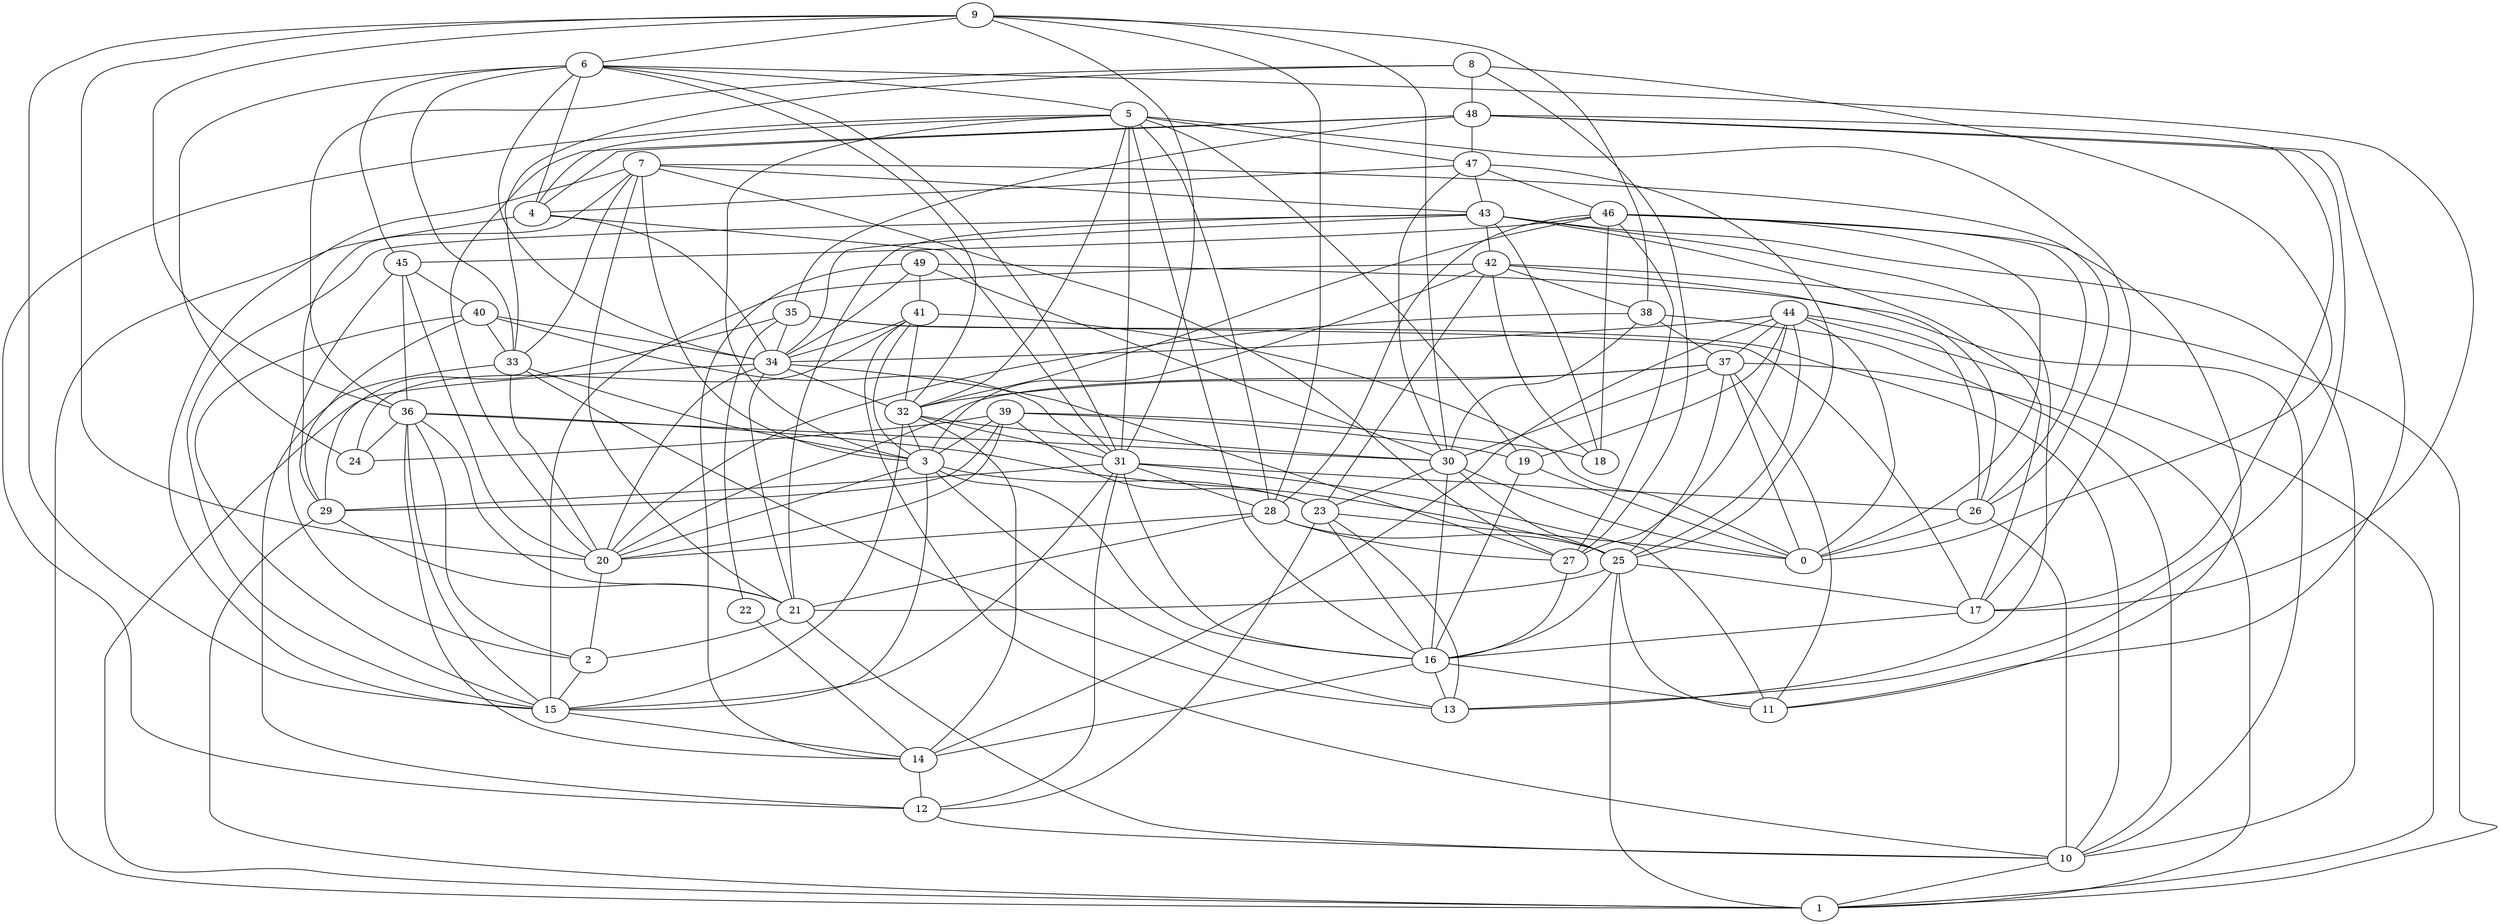 digraph GG_graph {

subgraph G_graph {
edge [color = black]
"43" -> "13" [dir = none]
"43" -> "34" [dir = none]
"43" -> "42" [dir = none]
"49" -> "10" [dir = none]
"49" -> "30" [dir = none]
"49" -> "34" [dir = none]
"42" -> "23" [dir = none]
"42" -> "1" [dir = none]
"42" -> "3" [dir = none]
"42" -> "18" [dir = none]
"35" -> "22" [dir = none]
"35" -> "34" [dir = none]
"35" -> "17" [dir = none]
"35" -> "29" [dir = none]
"15" -> "14" [dir = none]
"22" -> "14" [dir = none]
"36" -> "14" [dir = none]
"36" -> "24" [dir = none]
"39" -> "19" [dir = none]
"39" -> "29" [dir = none]
"39" -> "18" [dir = none]
"37" -> "32" [dir = none]
"37" -> "0" [dir = none]
"37" -> "20" [dir = none]
"37" -> "30" [dir = none]
"37" -> "11" [dir = none]
"32" -> "14" [dir = none]
"32" -> "15" [dir = none]
"46" -> "11" [dir = none]
"46" -> "18" [dir = none]
"46" -> "28" [dir = none]
"46" -> "26" [dir = none]
"46" -> "45" [dir = none]
"7" -> "27" [dir = none]
"7" -> "3" [dir = none]
"7" -> "33" [dir = none]
"10" -> "1" [dir = none]
"28" -> "21" [dir = none]
"28" -> "20" [dir = none]
"28" -> "27" [dir = none]
"41" -> "24" [dir = none]
"41" -> "32" [dir = none]
"41" -> "10" [dir = none]
"38" -> "37" [dir = none]
"38" -> "30" [dir = none]
"38" -> "10" [dir = none]
"8" -> "33" [dir = none]
"8" -> "0" [dir = none]
"48" -> "35" [dir = none]
"48" -> "20" [dir = none]
"5" -> "17" [dir = none]
"5" -> "4" [dir = none]
"5" -> "47" [dir = none]
"5" -> "3" [dir = none]
"5" -> "19" [dir = none]
"20" -> "2" [dir = none]
"4" -> "34" [dir = none]
"23" -> "13" [dir = none]
"23" -> "12" [dir = none]
"44" -> "0" [dir = none]
"44" -> "14" [dir = none]
"44" -> "37" [dir = none]
"44" -> "27" [dir = none]
"44" -> "19" [dir = none]
"2" -> "15" [dir = none]
"25" -> "21" [dir = none]
"9" -> "20" [dir = none]
"9" -> "30" [dir = none]
"9" -> "15" [dir = none]
"9" -> "31" [dir = none]
"40" -> "33" [dir = none]
"40" -> "29" [dir = none]
"40" -> "15" [dir = none]
"40" -> "31" [dir = none]
"17" -> "16" [dir = none]
"31" -> "29" [dir = none]
"31" -> "28" [dir = none]
"31" -> "26" [dir = none]
"47" -> "25" [dir = none]
"47" -> "30" [dir = none]
"16" -> "14" [dir = none]
"16" -> "13" [dir = none]
"6" -> "45" [dir = none]
"6" -> "5" [dir = none]
"6" -> "32" [dir = none]
"6" -> "31" [dir = none]
"6" -> "17" [dir = none]
"6" -> "24" [dir = none]
"45" -> "2" [dir = none]
"30" -> "16" [dir = none]
"3" -> "20" [dir = none]
"3" -> "16" [dir = none]
"3" -> "13" [dir = none]
"34" -> "27" [dir = none]
"34" -> "1" [dir = none]
"34" -> "32" [dir = none]
"34" -> "21" [dir = none]
"14" -> "12" [dir = none]
"44" -> "25" [dir = none]
"46" -> "32" [dir = none]
"31" -> "12" [dir = none]
"43" -> "17" [dir = none]
"32" -> "31" [dir = none]
"31" -> "16" [dir = none]
"37" -> "25" [dir = none]
"44" -> "26" [dir = none]
"19" -> "16" [dir = none]
"9" -> "38" [dir = none]
"39" -> "24" [dir = none]
"30" -> "25" [dir = none]
"47" -> "4" [dir = none]
"36" -> "21" [dir = none]
"7" -> "21" [dir = none]
"9" -> "28" [dir = none]
"43" -> "18" [dir = none]
"7" -> "15" [dir = none]
"33" -> "3" [dir = none]
"42" -> "26" [dir = none]
"44" -> "1" [dir = none]
"30" -> "0" [dir = none]
"43" -> "10" [dir = none]
"26" -> "0" [dir = none]
"37" -> "1" [dir = none]
"9" -> "6" [dir = none]
"47" -> "43" [dir = none]
"21" -> "10" [dir = none]
"5" -> "28" [dir = none]
"41" -> "34" [dir = none]
"49" -> "14" [dir = none]
"33" -> "13" [dir = none]
"39" -> "3" [dir = none]
"36" -> "30" [dir = none]
"43" -> "21" [dir = none]
"31" -> "15" [dir = none]
"5" -> "16" [dir = none]
"42" -> "15" [dir = none]
"44" -> "34" [dir = none]
"39" -> "23" [dir = none]
"45" -> "40" [dir = none]
"19" -> "0" [dir = none]
"40" -> "34" [dir = none]
"7" -> "43" [dir = none]
"48" -> "4" [dir = none]
"32" -> "30" [dir = none]
"33" -> "20" [dir = none]
"6" -> "33" [dir = none]
"35" -> "10" [dir = none]
"32" -> "3" [dir = none]
"28" -> "25" [dir = none]
"5" -> "31" [dir = none]
"39" -> "20" [dir = none]
"41" -> "0" [dir = none]
"6" -> "4" [dir = none]
"41" -> "3" [dir = none]
"48" -> "17" [dir = none]
"6" -> "34" [dir = none]
"45" -> "36" [dir = none]
"36" -> "25" [dir = none]
"9" -> "36" [dir = none]
"47" -> "46" [dir = none]
"30" -> "23" [dir = none]
"46" -> "27" [dir = none]
"3" -> "15" [dir = none]
"49" -> "41" [dir = none]
"4" -> "31" [dir = none]
"48" -> "47" [dir = none]
"8" -> "48" [dir = none]
"29" -> "21" [dir = none]
"25" -> "16" [dir = none]
"5" -> "32" [dir = none]
"26" -> "10" [dir = none]
"7" -> "29" [dir = none]
"31" -> "11" [dir = none]
"25" -> "11" [dir = none]
"21" -> "2" [dir = none]
"8" -> "36" [dir = none]
"48" -> "11" [dir = none]
"38" -> "20" [dir = none]
"36" -> "2" [dir = none]
"8" -> "27" [dir = none]
"29" -> "1" [dir = none]
"23" -> "16" [dir = none]
"3" -> "23" [dir = none]
"7" -> "26" [dir = none]
"36" -> "15" [dir = none]
"42" -> "38" [dir = none]
"5" -> "12" [dir = none]
"46" -> "0" [dir = none]
"16" -> "11" [dir = none]
"23" -> "0" [dir = none]
"45" -> "20" [dir = none]
"12" -> "10" [dir = none]
"43" -> "15" [dir = none]
"27" -> "16" [dir = none]
"4" -> "1" [dir = none]
"48" -> "13" [dir = none]
"33" -> "12" [dir = none]
"25" -> "17" [dir = none]
"25" -> "1" [dir = none]
"34" -> "20" [dir = none]
}

}
